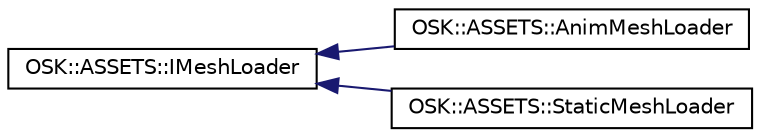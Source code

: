digraph "Representación gráfica de la clase"
{
 // LATEX_PDF_SIZE
  edge [fontname="Helvetica",fontsize="10",labelfontname="Helvetica",labelfontsize="10"];
  node [fontname="Helvetica",fontsize="10",shape=record];
  rankdir="LR";
  Node0 [label="OSK::ASSETS::IMeshLoader",height=0.2,width=0.4,color="black", fillcolor="white", style="filled",URL="$class_o_s_k_1_1_a_s_s_e_t_s_1_1_i_mesh_loader.html",tooltip="Clase base para poder importar un modelo GLTF. Se debe crear una clase hija por cada tipo de vértice ..."];
  Node0 -> Node1 [dir="back",color="midnightblue",fontsize="10",style="solid",fontname="Helvetica"];
  Node1 [label="OSK::ASSETS::AnimMeshLoader",height=0.2,width=0.4,color="black", fillcolor="white", style="filled",URL="$class_o_s_k_1_1_a_s_s_e_t_s_1_1_anim_mesh_loader.html",tooltip="Clase auxiliar que permite la carga de modelos 3D animados junto a sus animaciones."];
  Node0 -> Node2 [dir="back",color="midnightblue",fontsize="10",style="solid",fontname="Helvetica"];
  Node2 [label="OSK::ASSETS::StaticMeshLoader",height=0.2,width=0.4,color="black", fillcolor="white", style="filled",URL="$class_o_s_k_1_1_a_s_s_e_t_s_1_1_static_mesh_loader.html",tooltip="Clase auxiliar que permite la carga de modelos 3D estáticos."];
}
